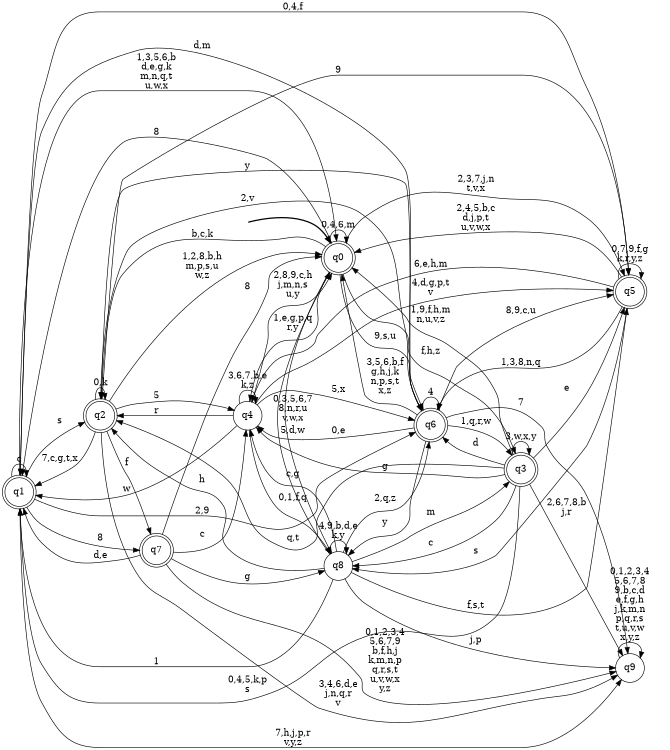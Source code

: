 digraph BlueStar {
__start0 [style = invis, shape = none, label = "", width = 0, height = 0];

rankdir=LR;
size="8,5";

s0 [style="rounded,filled", color="black", fillcolor="white" shape="doublecircle", label="q0"];
s1 [style="rounded,filled", color="black", fillcolor="white" shape="doublecircle", label="q1"];
s2 [style="rounded,filled", color="black", fillcolor="white" shape="doublecircle", label="q2"];
s3 [style="rounded,filled", color="black", fillcolor="white" shape="doublecircle", label="q3"];
s4 [style="filled", color="black", fillcolor="white" shape="circle", label="q4"];
s5 [style="rounded,filled", color="black", fillcolor="white" shape="doublecircle", label="q5"];
s6 [style="rounded,filled", color="black", fillcolor="white" shape="doublecircle", label="q6"];
s7 [style="rounded,filled", color="black", fillcolor="white" shape="doublecircle", label="q7"];
s8 [style="filled", color="black", fillcolor="white" shape="circle", label="q8"];
s9 [style="filled", color="black", fillcolor="white" shape="circle", label="q9"];
subgraph cluster_main { 
	graph [pad=".75", ranksep="0.15", nodesep="0.15"];
	 style=invis; 
	__start0 -> s0 [penwidth=2];
}
s0 -> s0 [label="0,4,6,m"];
s0 -> s1 [label="8"];
s0 -> s2 [label="b,c,k"];
s0 -> s3 [label="f,h,z"];
s0 -> s4 [label="1,e,g,p,q\nr,y"];
s0 -> s5 [label="2,3,7,j,n\nt,v,x"];
s0 -> s6 [label="9,s,u"];
s0 -> s8 [label="5,d,w"];
s1 -> s0 [label="1,3,5,6,b\nd,e,g,k\nm,n,q,t\nu,w,x"];
s1 -> s1 [label="c"];
s1 -> s2 [label="s"];
s1 -> s5 [label="0,4,f"];
s1 -> s6 [label="2,9"];
s1 -> s7 [label="8"];
s1 -> s9 [label="7,h,j,p,r\nv,y,z"];
s2 -> s0 [label="1,2,8,b,h\nm,p,s,u\nw,z"];
s2 -> s1 [label="7,c,g,t,x"];
s2 -> s2 [label="0,k"];
s2 -> s4 [label="5"];
s2 -> s5 [label="9"];
s2 -> s6 [label="y"];
s2 -> s7 [label="f"];
s2 -> s9 [label="3,4,6,d,e\nj,n,q,r\nv"];
s3 -> s0 [label="1,9,f,h,m\nn,u,v,z"];
s3 -> s1 [label="0,4,5,k,p\ns"];
s3 -> s2 [label="q,t"];
s3 -> s3 [label="3,w,x,y"];
s3 -> s4 [label="g"];
s3 -> s5 [label="e"];
s3 -> s6 [label="d"];
s3 -> s8 [label="c"];
s3 -> s9 [label="2,6,7,8,b\nj,r"];
s4 -> s0 [label="2,8,9,c,h\nj,m,n,s\nu,y"];
s4 -> s1 [label="w"];
s4 -> s2 [label="r"];
s4 -> s4 [label="3,6,7,b,e\nk,z"];
s4 -> s5 [label="4,d,g,p,t\nv"];
s4 -> s6 [label="5,x"];
s4 -> s8 [label="0,1,f,q"];
s5 -> s0 [label="2,4,5,b,c\nd,j,p,t\nu,v,w,x"];
s5 -> s4 [label="6,e,h,m"];
s5 -> s5 [label="0,7,9,f,g\nk,r,y,z"];
s5 -> s6 [label="1,3,8,n,q"];
s5 -> s8 [label="s"];
s6 -> s0 [label="3,5,6,b,f\ng,h,j,k\nn,p,s,t\nx,z"];
s6 -> s1 [label="d,m"];
s6 -> s2 [label="2,v"];
s6 -> s3 [label="1,q,r,w"];
s6 -> s4 [label="0,e"];
s6 -> s5 [label="8,9,c,u"];
s6 -> s6 [label="4"];
s6 -> s8 [label="y"];
s6 -> s9 [label="7"];
s7 -> s0 [label="8"];
s7 -> s1 [label="d,e"];
s7 -> s4 [label="c"];
s7 -> s8 [label="g"];
s7 -> s9 [label="0,1,2,3,4\n5,6,7,9\nb,f,h,j\nk,m,n,p\nq,r,s,t\nu,v,w,x\ny,z"];
s8 -> s0 [label="0,3,5,6,7\n8,n,r,u\nv,w,x"];
s8 -> s1 [label="1"];
s8 -> s2 [label="h"];
s8 -> s3 [label="m"];
s8 -> s4 [label="c,g"];
s8 -> s5 [label="f,s,t"];
s8 -> s6 [label="2,q,z"];
s8 -> s8 [label="4,9,b,d,e\nk,y"];
s8 -> s9 [label="j,p"];
s9 -> s9 [label="0,1,2,3,4\n5,6,7,8\n9,b,c,d\ne,f,g,h\nj,k,m,n\np,q,r,s\nt,u,v,w\nx,y,z"];

}